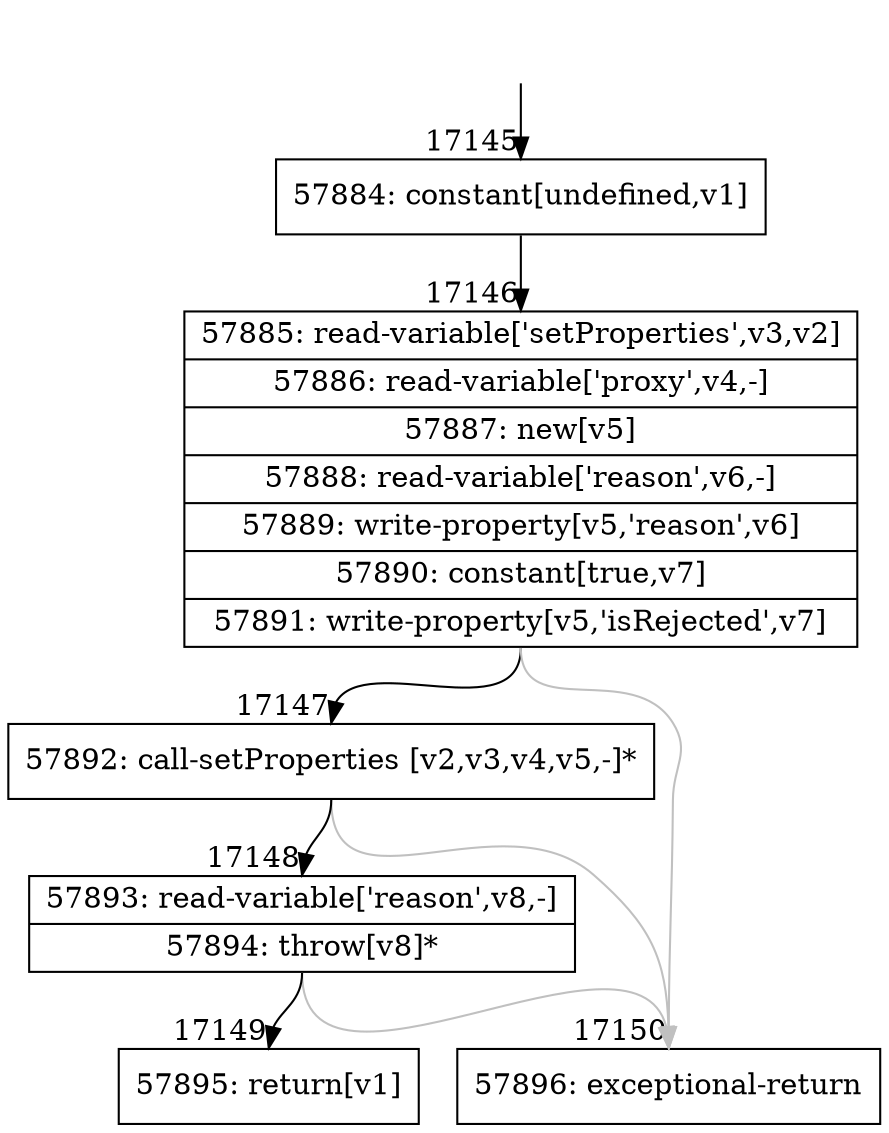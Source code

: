 digraph {
rankdir="TD"
BB_entry1476[shape=none,label=""];
BB_entry1476 -> BB17145 [tailport=s, headport=n, headlabel="    17145"]
BB17145 [shape=record label="{57884: constant[undefined,v1]}" ] 
BB17145 -> BB17146 [tailport=s, headport=n, headlabel="      17146"]
BB17146 [shape=record label="{57885: read-variable['setProperties',v3,v2]|57886: read-variable['proxy',v4,-]|57887: new[v5]|57888: read-variable['reason',v6,-]|57889: write-property[v5,'reason',v6]|57890: constant[true,v7]|57891: write-property[v5,'isRejected',v7]}" ] 
BB17146 -> BB17147 [tailport=s, headport=n, headlabel="      17147"]
BB17146 -> BB17150 [tailport=s, headport=n, color=gray, headlabel="      17150"]
BB17147 [shape=record label="{57892: call-setProperties [v2,v3,v4,v5,-]*}" ] 
BB17147 -> BB17148 [tailport=s, headport=n, headlabel="      17148"]
BB17147 -> BB17150 [tailport=s, headport=n, color=gray]
BB17148 [shape=record label="{57893: read-variable['reason',v8,-]|57894: throw[v8]*}" ] 
BB17148 -> BB17149 [tailport=s, headport=n, headlabel="      17149"]
BB17148 -> BB17150 [tailport=s, headport=n, color=gray]
BB17149 [shape=record label="{57895: return[v1]}" ] 
BB17150 [shape=record label="{57896: exceptional-return}" ] 
//#$~ 32507
}
